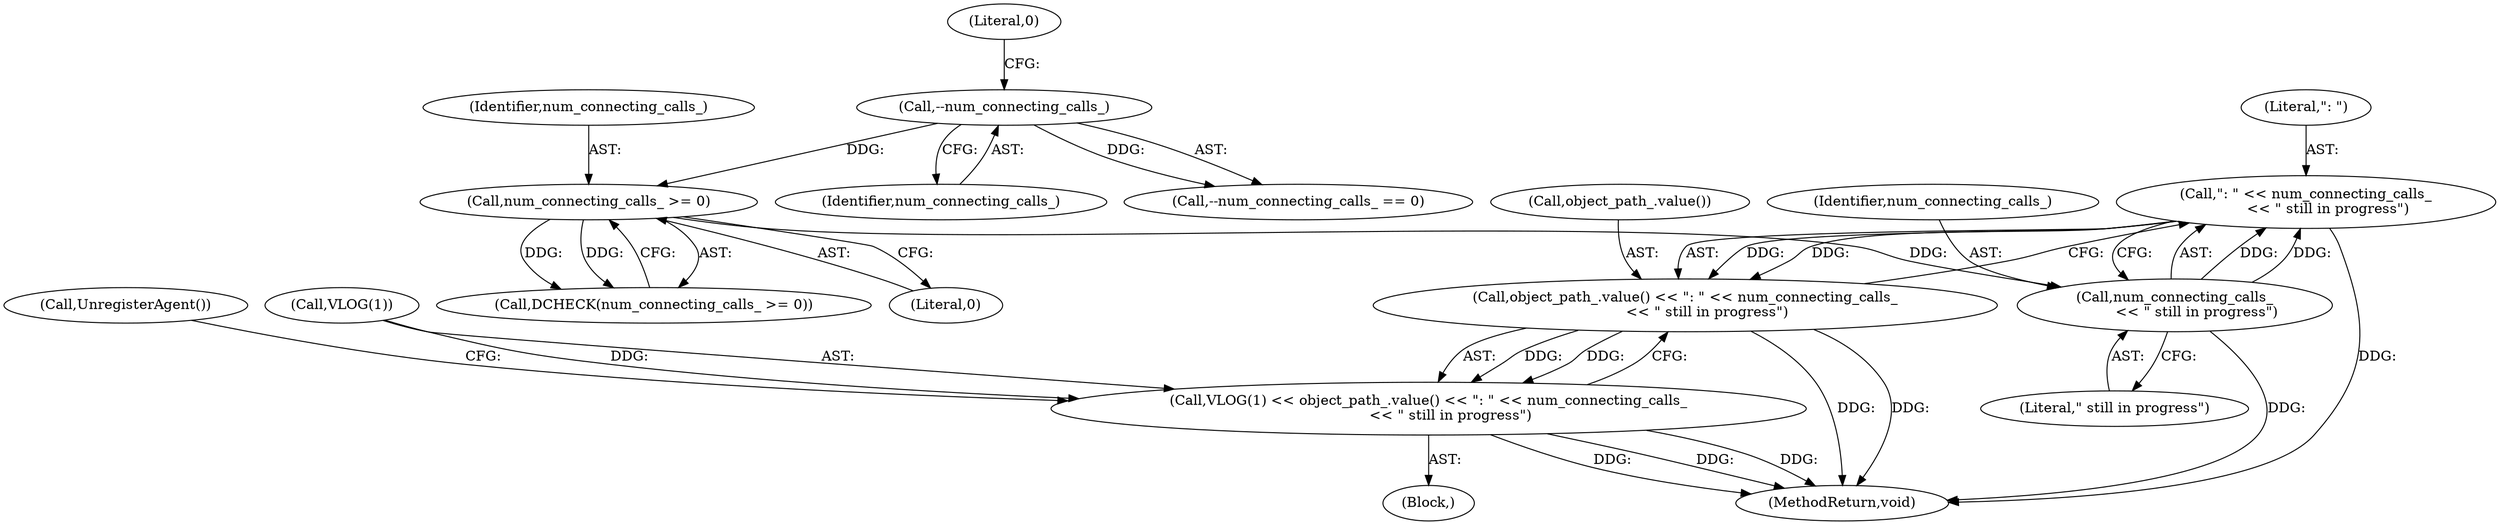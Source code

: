 digraph "1_Chrome_d358f57009b85fb7440208afa5ba87636b491889_16@API" {
"1000133" [label="(Call,\": \" << num_connecting_calls_\n          << \" still in progress\")"];
"1000135" [label="(Call,num_connecting_calls_\n          << \" still in progress\")"];
"1000113" [label="(Call,num_connecting_calls_ >= 0)"];
"1000107" [label="(Call,--num_connecting_calls_)"];
"1000131" [label="(Call,object_path_.value() << \": \" << num_connecting_calls_\n          << \" still in progress\")"];
"1000128" [label="(Call,VLOG(1) << object_path_.value() << \": \" << num_connecting_calls_\n          << \" still in progress\")"];
"1000113" [label="(Call,num_connecting_calls_ >= 0)"];
"1000133" [label="(Call,\": \" << num_connecting_calls_\n          << \" still in progress\")"];
"1000109" [label="(Literal,0)"];
"1000132" [label="(Call,object_path_.value())"];
"1000154" [label="(MethodReturn,void)"];
"1000115" [label="(Literal,0)"];
"1000107" [label="(Call,--num_connecting_calls_)"];
"1000135" [label="(Call,num_connecting_calls_\n          << \" still in progress\")"];
"1000114" [label="(Identifier,num_connecting_calls_)"];
"1000137" [label="(Literal,\" still in progress\")"];
"1000106" [label="(Call,--num_connecting_calls_ == 0)"];
"1000112" [label="(Call,DCHECK(num_connecting_calls_ >= 0))"];
"1000128" [label="(Call,VLOG(1) << object_path_.value() << \": \" << num_connecting_calls_\n          << \" still in progress\")"];
"1000138" [label="(Call,UnregisterAgent())"];
"1000131" [label="(Call,object_path_.value() << \": \" << num_connecting_calls_\n          << \" still in progress\")"];
"1000104" [label="(Block,)"];
"1000129" [label="(Call,VLOG(1))"];
"1000108" [label="(Identifier,num_connecting_calls_)"];
"1000134" [label="(Literal,\": \")"];
"1000136" [label="(Identifier,num_connecting_calls_)"];
"1000133" -> "1000131"  [label="AST: "];
"1000133" -> "1000135"  [label="CFG: "];
"1000134" -> "1000133"  [label="AST: "];
"1000135" -> "1000133"  [label="AST: "];
"1000131" -> "1000133"  [label="CFG: "];
"1000133" -> "1000154"  [label="DDG: "];
"1000133" -> "1000131"  [label="DDG: "];
"1000133" -> "1000131"  [label="DDG: "];
"1000135" -> "1000133"  [label="DDG: "];
"1000135" -> "1000133"  [label="DDG: "];
"1000135" -> "1000137"  [label="CFG: "];
"1000136" -> "1000135"  [label="AST: "];
"1000137" -> "1000135"  [label="AST: "];
"1000135" -> "1000154"  [label="DDG: "];
"1000113" -> "1000135"  [label="DDG: "];
"1000113" -> "1000112"  [label="AST: "];
"1000113" -> "1000115"  [label="CFG: "];
"1000114" -> "1000113"  [label="AST: "];
"1000115" -> "1000113"  [label="AST: "];
"1000112" -> "1000113"  [label="CFG: "];
"1000113" -> "1000112"  [label="DDG: "];
"1000113" -> "1000112"  [label="DDG: "];
"1000107" -> "1000113"  [label="DDG: "];
"1000107" -> "1000106"  [label="AST: "];
"1000107" -> "1000108"  [label="CFG: "];
"1000108" -> "1000107"  [label="AST: "];
"1000109" -> "1000107"  [label="CFG: "];
"1000107" -> "1000106"  [label="DDG: "];
"1000131" -> "1000128"  [label="AST: "];
"1000132" -> "1000131"  [label="AST: "];
"1000128" -> "1000131"  [label="CFG: "];
"1000131" -> "1000154"  [label="DDG: "];
"1000131" -> "1000154"  [label="DDG: "];
"1000131" -> "1000128"  [label="DDG: "];
"1000131" -> "1000128"  [label="DDG: "];
"1000128" -> "1000104"  [label="AST: "];
"1000129" -> "1000128"  [label="AST: "];
"1000138" -> "1000128"  [label="CFG: "];
"1000128" -> "1000154"  [label="DDG: "];
"1000128" -> "1000154"  [label="DDG: "];
"1000128" -> "1000154"  [label="DDG: "];
"1000129" -> "1000128"  [label="DDG: "];
}
